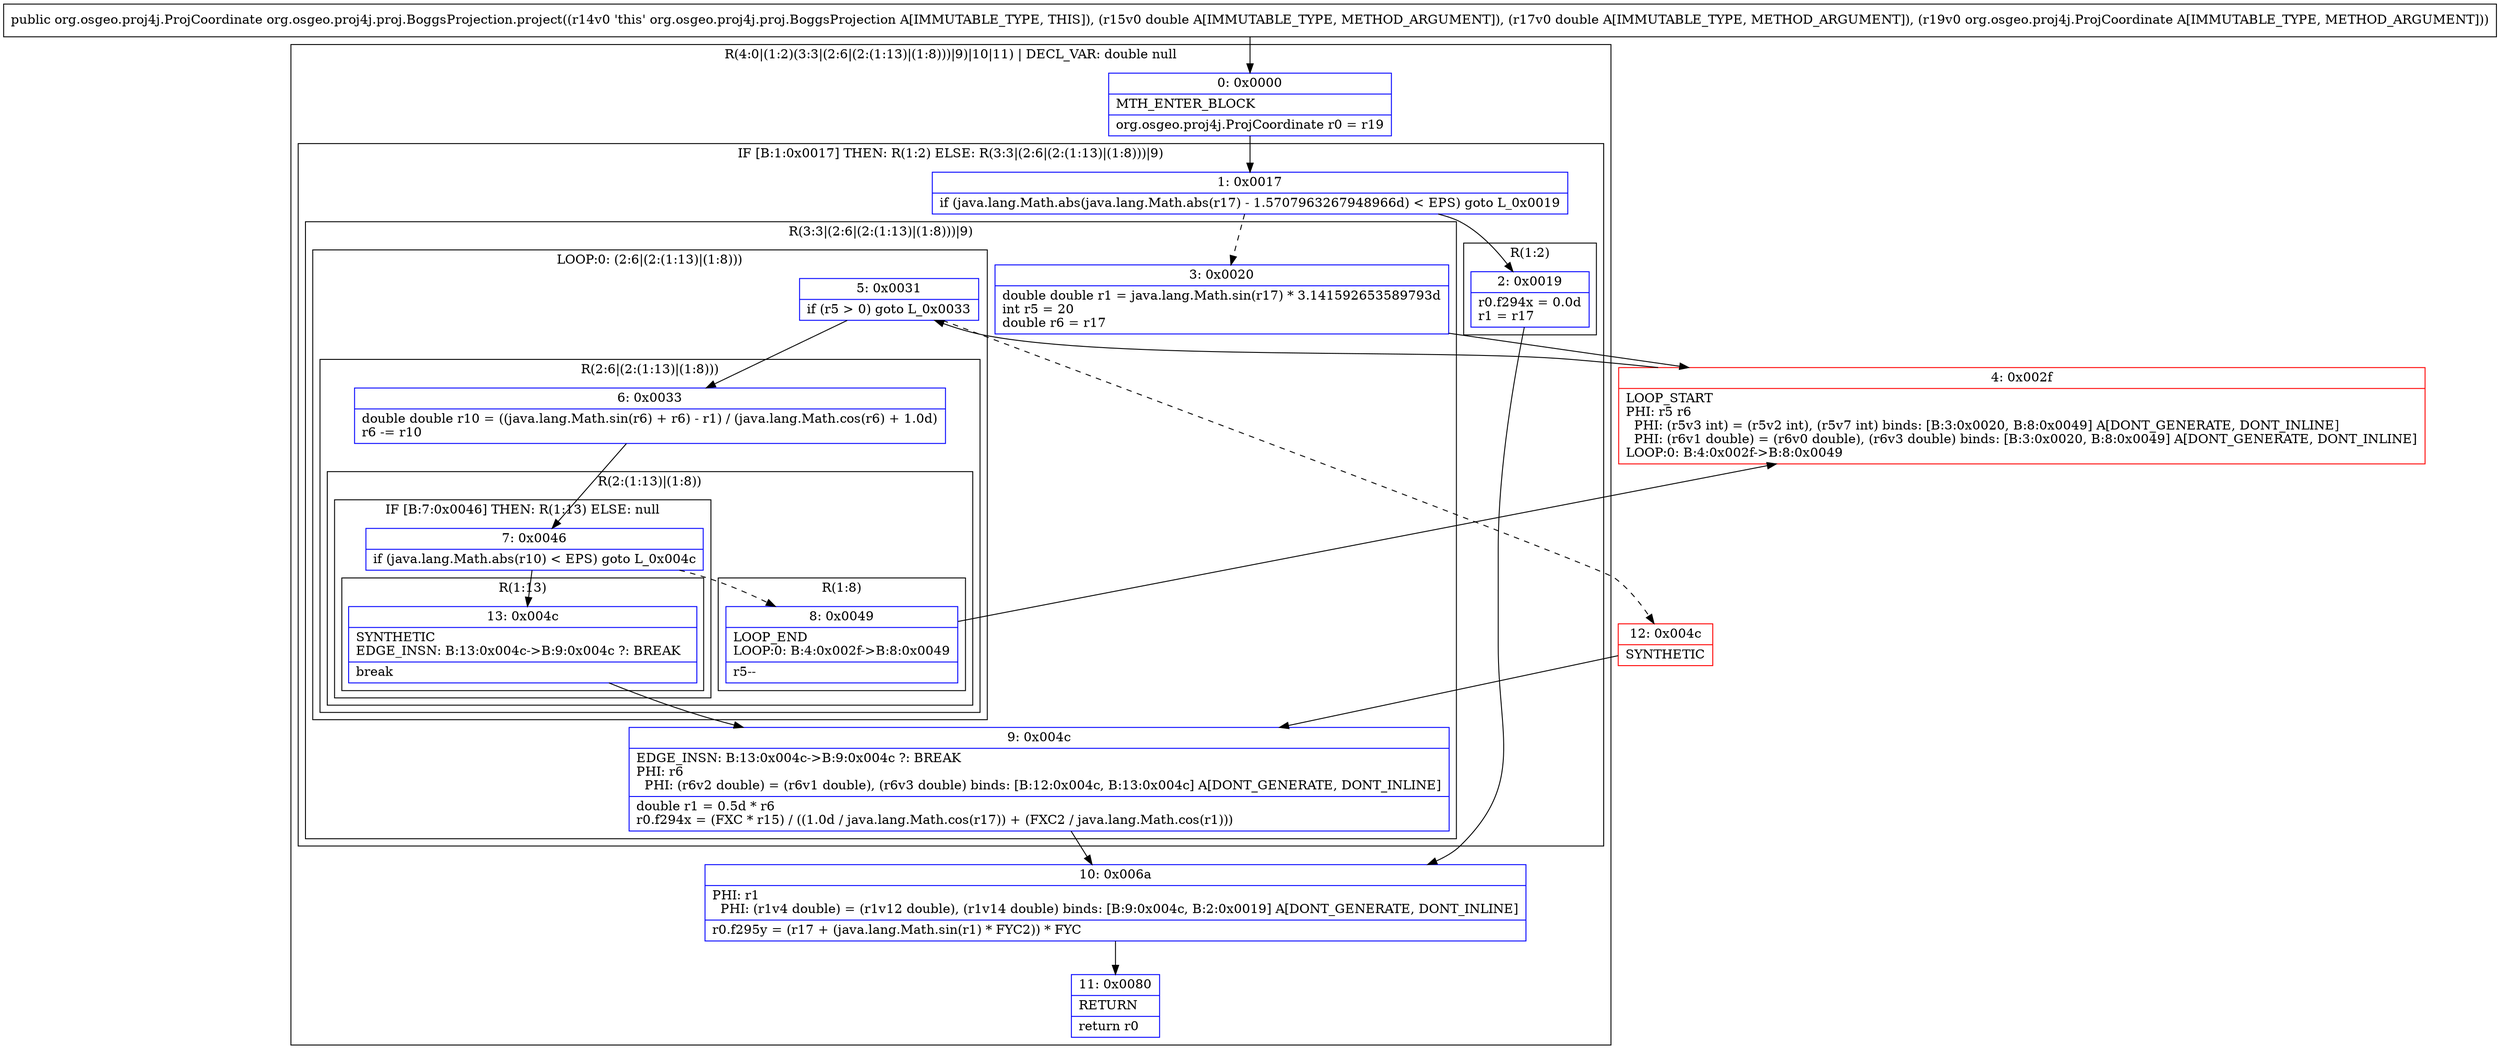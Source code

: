 digraph "CFG fororg.osgeo.proj4j.proj.BoggsProjection.project(DDLorg\/osgeo\/proj4j\/ProjCoordinate;)Lorg\/osgeo\/proj4j\/ProjCoordinate;" {
subgraph cluster_Region_1986043926 {
label = "R(4:0|(1:2)(3:3|(2:6|(2:(1:13)|(1:8)))|9)|10|11) | DECL_VAR: double null\l";
node [shape=record,color=blue];
Node_0 [shape=record,label="{0\:\ 0x0000|MTH_ENTER_BLOCK\l|org.osgeo.proj4j.ProjCoordinate r0 = r19\l}"];
subgraph cluster_IfRegion_1234287605 {
label = "IF [B:1:0x0017] THEN: R(1:2) ELSE: R(3:3|(2:6|(2:(1:13)|(1:8)))|9)";
node [shape=record,color=blue];
Node_1 [shape=record,label="{1\:\ 0x0017|if (java.lang.Math.abs(java.lang.Math.abs(r17) \- 1.5707963267948966d) \< EPS) goto L_0x0019\l}"];
subgraph cluster_Region_279956685 {
label = "R(1:2)";
node [shape=record,color=blue];
Node_2 [shape=record,label="{2\:\ 0x0019|r0.f294x = 0.0d\lr1 = r17\l}"];
}
subgraph cluster_Region_2025946855 {
label = "R(3:3|(2:6|(2:(1:13)|(1:8)))|9)";
node [shape=record,color=blue];
Node_3 [shape=record,label="{3\:\ 0x0020|double double r1 = java.lang.Math.sin(r17) * 3.141592653589793d\lint r5 = 20\ldouble r6 = r17\l}"];
subgraph cluster_LoopRegion_336348828 {
label = "LOOP:0: (2:6|(2:(1:13)|(1:8)))";
node [shape=record,color=blue];
Node_5 [shape=record,label="{5\:\ 0x0031|if (r5 \> 0) goto L_0x0033\l}"];
subgraph cluster_Region_1738484329 {
label = "R(2:6|(2:(1:13)|(1:8)))";
node [shape=record,color=blue];
Node_6 [shape=record,label="{6\:\ 0x0033|double double r10 = ((java.lang.Math.sin(r6) + r6) \- r1) \/ (java.lang.Math.cos(r6) + 1.0d)\lr6 \-= r10\l}"];
subgraph cluster_Region_993707665 {
label = "R(2:(1:13)|(1:8))";
node [shape=record,color=blue];
subgraph cluster_IfRegion_166614656 {
label = "IF [B:7:0x0046] THEN: R(1:13) ELSE: null";
node [shape=record,color=blue];
Node_7 [shape=record,label="{7\:\ 0x0046|if (java.lang.Math.abs(r10) \< EPS) goto L_0x004c\l}"];
subgraph cluster_Region_1900328334 {
label = "R(1:13)";
node [shape=record,color=blue];
Node_13 [shape=record,label="{13\:\ 0x004c|SYNTHETIC\lEDGE_INSN: B:13:0x004c\-\>B:9:0x004c ?: BREAK  \l|break\l}"];
}
}
subgraph cluster_Region_2058037620 {
label = "R(1:8)";
node [shape=record,color=blue];
Node_8 [shape=record,label="{8\:\ 0x0049|LOOP_END\lLOOP:0: B:4:0x002f\-\>B:8:0x0049\l|r5\-\-\l}"];
}
}
}
}
Node_9 [shape=record,label="{9\:\ 0x004c|EDGE_INSN: B:13:0x004c\-\>B:9:0x004c ?: BREAK  \lPHI: r6 \l  PHI: (r6v2 double) = (r6v1 double), (r6v3 double) binds: [B:12:0x004c, B:13:0x004c] A[DONT_GENERATE, DONT_INLINE]\l|double r1 = 0.5d * r6\lr0.f294x = (FXC * r15) \/ ((1.0d \/ java.lang.Math.cos(r17)) + (FXC2 \/ java.lang.Math.cos(r1)))\l}"];
}
}
Node_10 [shape=record,label="{10\:\ 0x006a|PHI: r1 \l  PHI: (r1v4 double) = (r1v12 double), (r1v14 double) binds: [B:9:0x004c, B:2:0x0019] A[DONT_GENERATE, DONT_INLINE]\l|r0.f295y = (r17 + (java.lang.Math.sin(r1) * FYC2)) * FYC\l}"];
Node_11 [shape=record,label="{11\:\ 0x0080|RETURN\l|return r0\l}"];
}
Node_4 [shape=record,color=red,label="{4\:\ 0x002f|LOOP_START\lPHI: r5 r6 \l  PHI: (r5v3 int) = (r5v2 int), (r5v7 int) binds: [B:3:0x0020, B:8:0x0049] A[DONT_GENERATE, DONT_INLINE]\l  PHI: (r6v1 double) = (r6v0 double), (r6v3 double) binds: [B:3:0x0020, B:8:0x0049] A[DONT_GENERATE, DONT_INLINE]\lLOOP:0: B:4:0x002f\-\>B:8:0x0049\l}"];
Node_12 [shape=record,color=red,label="{12\:\ 0x004c|SYNTHETIC\l}"];
MethodNode[shape=record,label="{public org.osgeo.proj4j.ProjCoordinate org.osgeo.proj4j.proj.BoggsProjection.project((r14v0 'this' org.osgeo.proj4j.proj.BoggsProjection A[IMMUTABLE_TYPE, THIS]), (r15v0 double A[IMMUTABLE_TYPE, METHOD_ARGUMENT]), (r17v0 double A[IMMUTABLE_TYPE, METHOD_ARGUMENT]), (r19v0 org.osgeo.proj4j.ProjCoordinate A[IMMUTABLE_TYPE, METHOD_ARGUMENT])) }"];
MethodNode -> Node_0;
Node_0 -> Node_1;
Node_1 -> Node_2;
Node_1 -> Node_3[style=dashed];
Node_2 -> Node_10;
Node_3 -> Node_4;
Node_5 -> Node_6;
Node_5 -> Node_12[style=dashed];
Node_6 -> Node_7;
Node_7 -> Node_8[style=dashed];
Node_7 -> Node_13;
Node_13 -> Node_9;
Node_8 -> Node_4;
Node_9 -> Node_10;
Node_10 -> Node_11;
Node_4 -> Node_5;
Node_12 -> Node_9;
}

